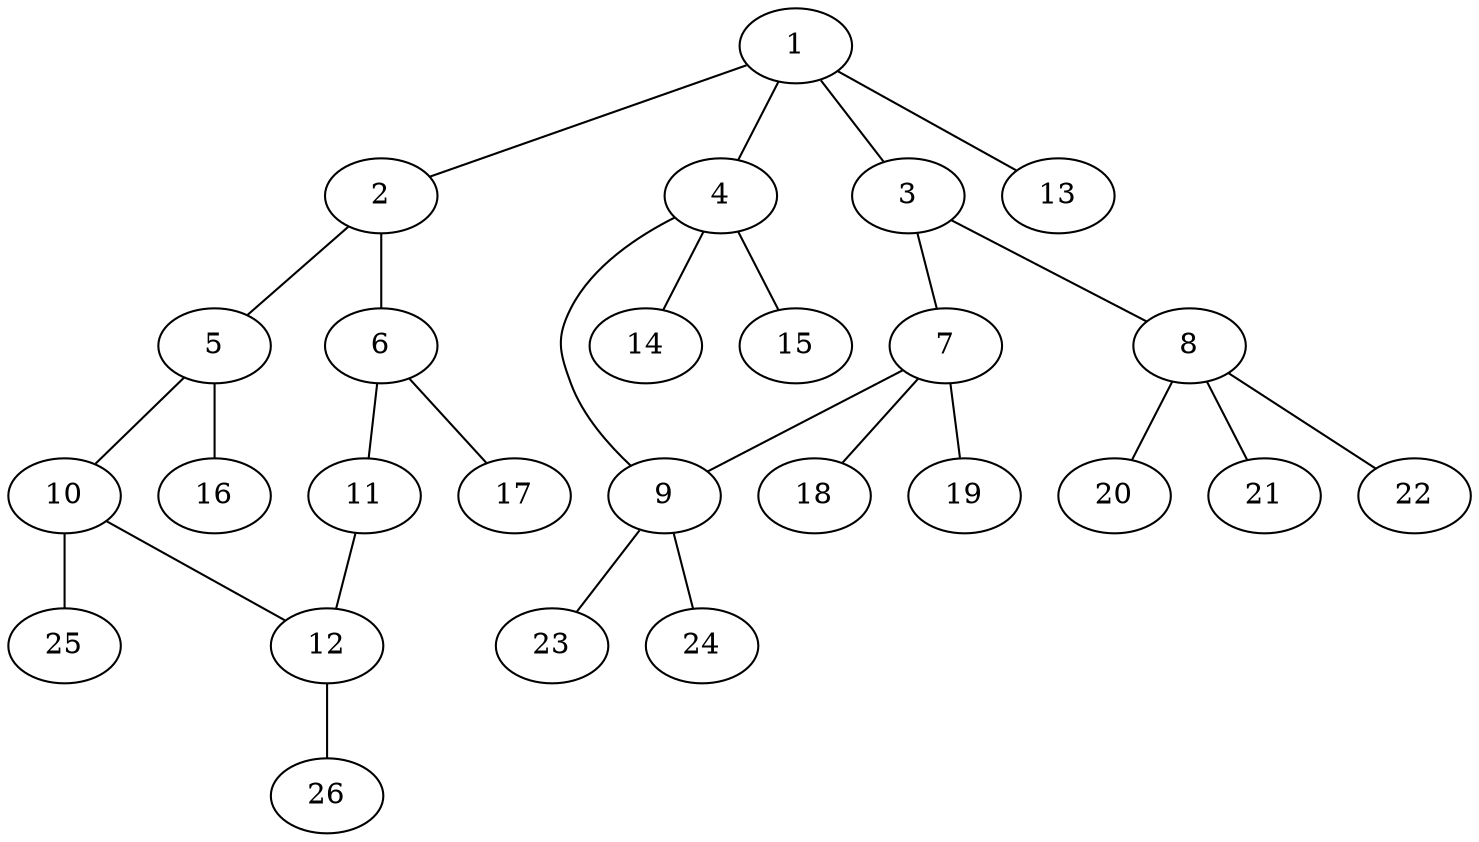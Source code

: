 graph molecule_4110 {
	1	 [chem=C];
	2	 [chem=C];
	1 -- 2	 [valence=1];
	3	 [chem=N];
	1 -- 3	 [valence=1];
	4	 [chem=C];
	1 -- 4	 [valence=1];
	13	 [chem=H];
	1 -- 13	 [valence=1];
	5	 [chem=C];
	2 -- 5	 [valence=2];
	6	 [chem=C];
	2 -- 6	 [valence=1];
	7	 [chem=C];
	3 -- 7	 [valence=1];
	8	 [chem=C];
	3 -- 8	 [valence=1];
	9	 [chem=C];
	4 -- 9	 [valence=1];
	14	 [chem=H];
	4 -- 14	 [valence=1];
	15	 [chem=H];
	4 -- 15	 [valence=1];
	10	 [chem=C];
	5 -- 10	 [valence=1];
	16	 [chem=H];
	5 -- 16	 [valence=1];
	11	 [chem=N];
	6 -- 11	 [valence=2];
	17	 [chem=H];
	6 -- 17	 [valence=1];
	7 -- 9	 [valence=1];
	18	 [chem=H];
	7 -- 18	 [valence=1];
	19	 [chem=H];
	7 -- 19	 [valence=1];
	20	 [chem=H];
	8 -- 20	 [valence=1];
	21	 [chem=H];
	8 -- 21	 [valence=1];
	22	 [chem=H];
	8 -- 22	 [valence=1];
	23	 [chem=H];
	9 -- 23	 [valence=1];
	24	 [chem=H];
	9 -- 24	 [valence=1];
	12	 [chem=C];
	10 -- 12	 [valence=2];
	25	 [chem=H];
	10 -- 25	 [valence=1];
	11 -- 12	 [valence=1];
	26	 [chem=H];
	12 -- 26	 [valence=1];
}
